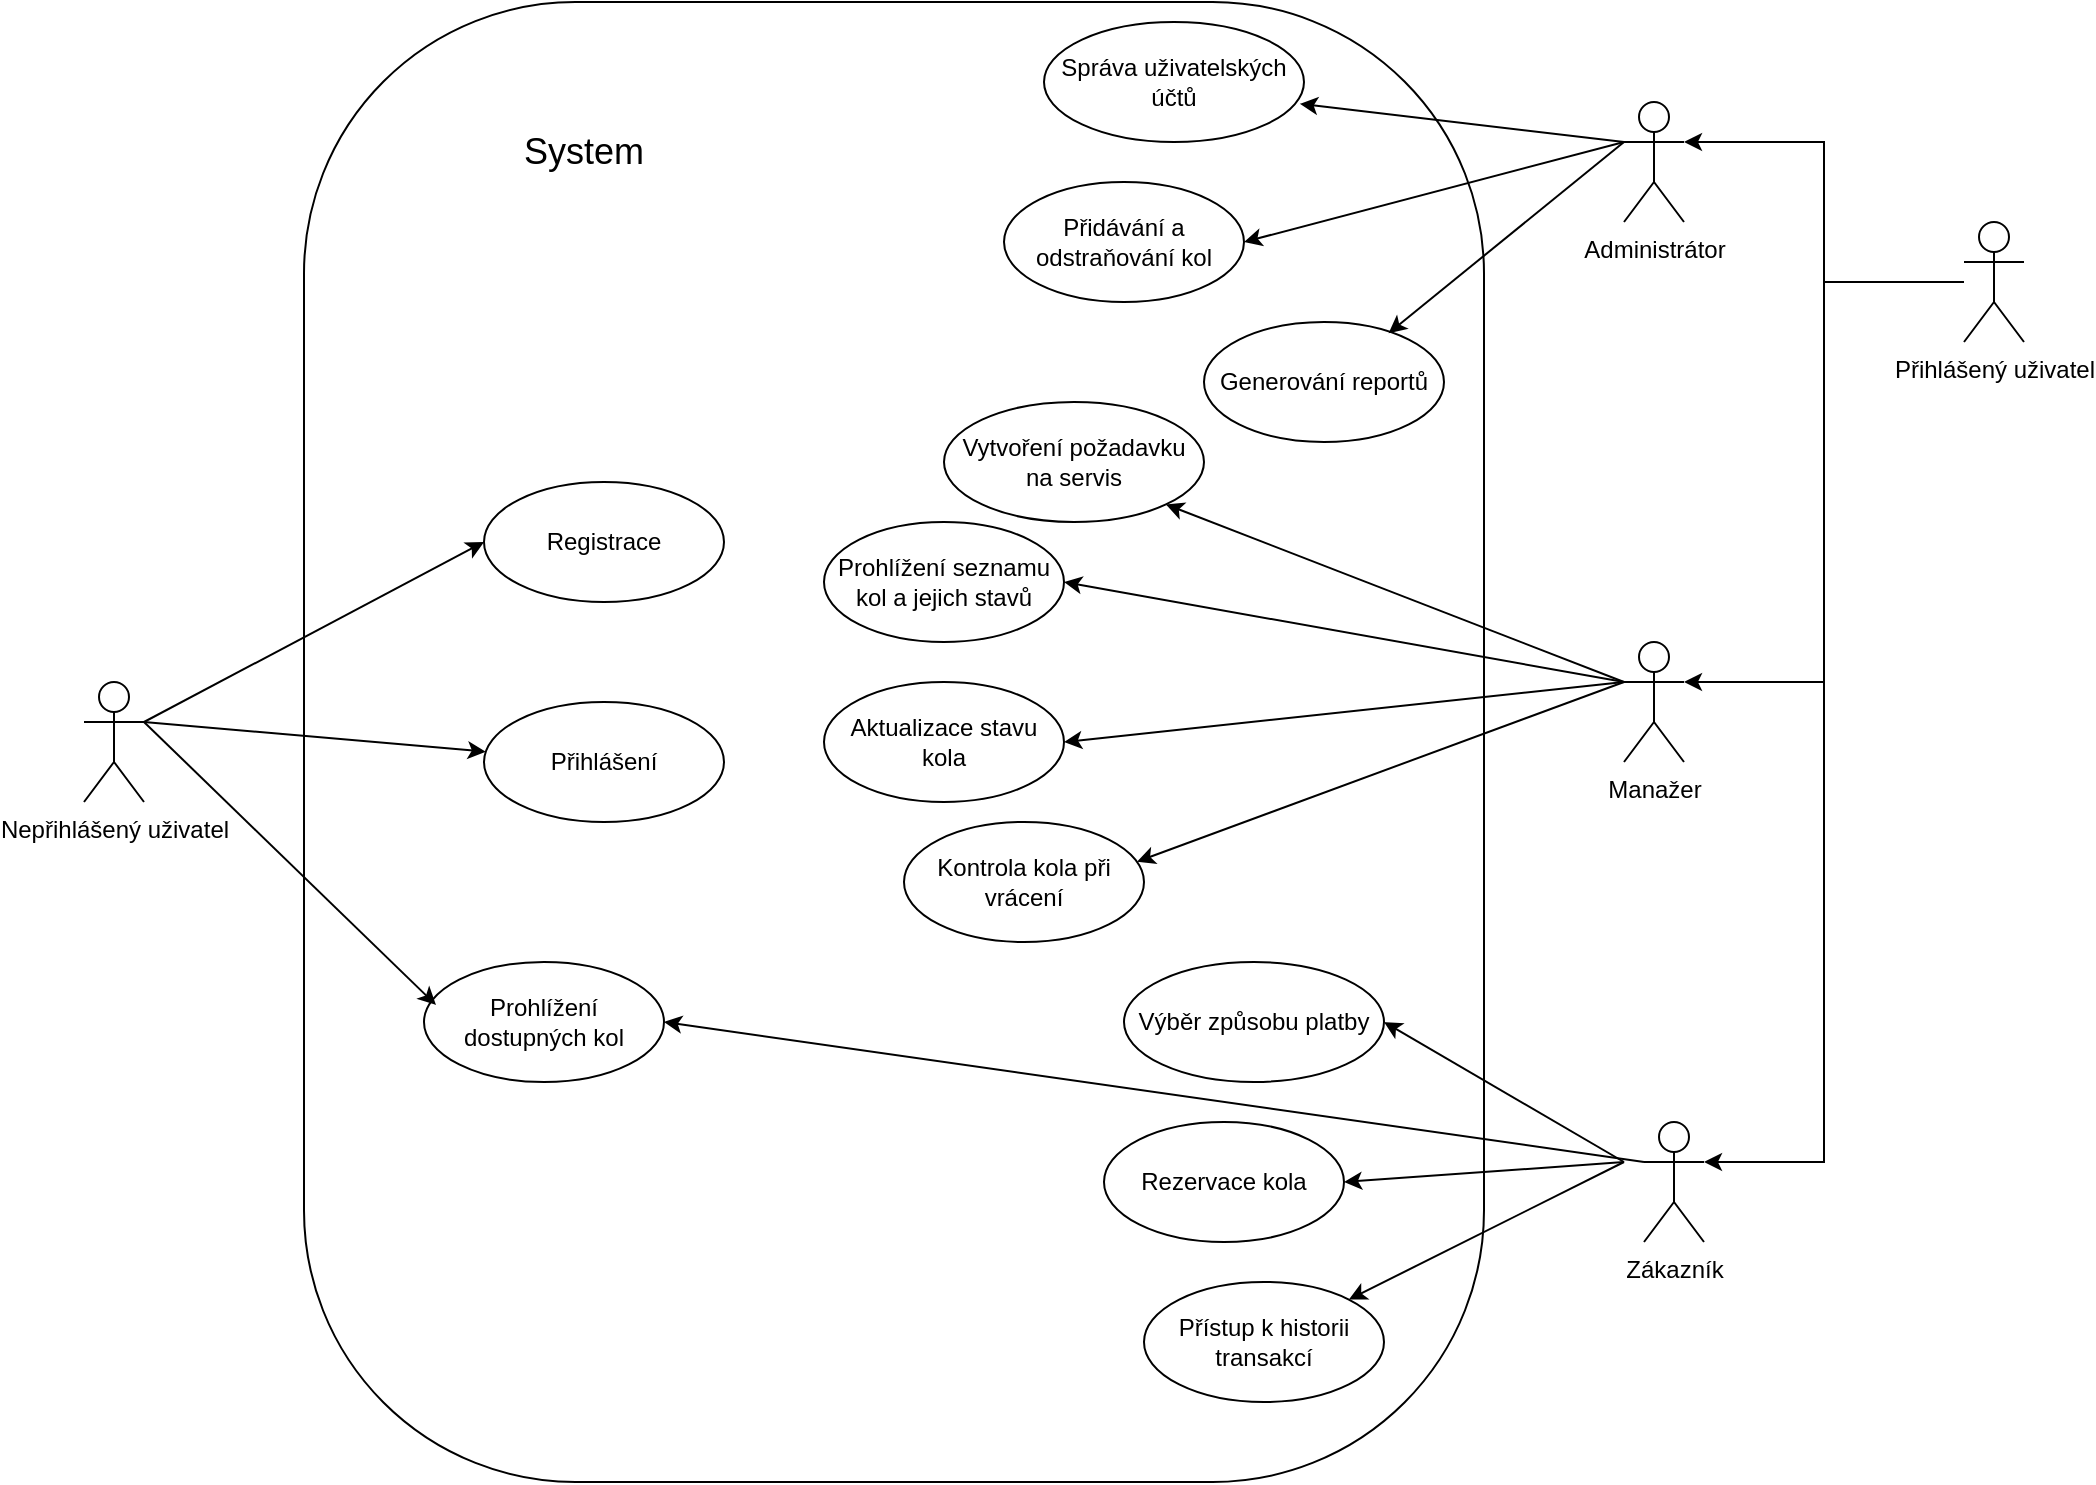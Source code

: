 <mxfile version="24.8.3">
  <diagram name="Страница — 1" id="SldNJla6I0VvS7YWMyPq">
    <mxGraphModel dx="2163" dy="1727" grid="1" gridSize="10" guides="1" tooltips="1" connect="1" arrows="1" fold="1" page="1" pageScale="1" pageWidth="827" pageHeight="1169" math="0" shadow="0">
      <root>
        <mxCell id="0" />
        <mxCell id="1" parent="0" />
        <mxCell id="AGU_7dWGJCKcF1EAAkF5-1" value="Nepřihlášený uživatel" style="shape=umlActor;verticalLabelPosition=bottom;verticalAlign=top;html=1;outlineConnect=0;" vertex="1" parent="1">
          <mxGeometry x="-190" y="260" width="30" height="60" as="geometry" />
        </mxCell>
        <mxCell id="AGU_7dWGJCKcF1EAAkF5-2" value="Přihlášený uživatel" style="shape=umlActor;verticalLabelPosition=bottom;verticalAlign=top;html=1;outlineConnect=0;" vertex="1" parent="1">
          <mxGeometry x="750" y="30" width="30" height="60" as="geometry" />
        </mxCell>
        <mxCell id="AGU_7dWGJCKcF1EAAkF5-3" value="Administrátor" style="shape=umlActor;verticalLabelPosition=bottom;verticalAlign=top;html=1;outlineConnect=0;" vertex="1" parent="1">
          <mxGeometry x="580" y="-30" width="30" height="60" as="geometry" />
        </mxCell>
        <mxCell id="AGU_7dWGJCKcF1EAAkF5-4" value="Manažer" style="shape=umlActor;verticalLabelPosition=bottom;verticalAlign=top;html=1;outlineConnect=0;" vertex="1" parent="1">
          <mxGeometry x="580" y="240" width="30" height="60" as="geometry" />
        </mxCell>
        <mxCell id="AGU_7dWGJCKcF1EAAkF5-5" value="Zákazník" style="shape=umlActor;verticalLabelPosition=bottom;verticalAlign=top;html=1;outlineConnect=0;" vertex="1" parent="1">
          <mxGeometry x="590" y="480" width="30" height="60" as="geometry" />
        </mxCell>
        <mxCell id="AGU_7dWGJCKcF1EAAkF5-9" style="edgeStyle=orthogonalEdgeStyle;rounded=0;orthogonalLoop=1;jettySize=auto;html=1;entryX=1;entryY=0.333;entryDx=0;entryDy=0;entryPerimeter=0;" edge="1" parent="1" source="AGU_7dWGJCKcF1EAAkF5-2" target="AGU_7dWGJCKcF1EAAkF5-3">
          <mxGeometry relative="1" as="geometry" />
        </mxCell>
        <mxCell id="AGU_7dWGJCKcF1EAAkF5-10" style="edgeStyle=orthogonalEdgeStyle;rounded=0;orthogonalLoop=1;jettySize=auto;html=1;entryX=1;entryY=0.333;entryDx=0;entryDy=0;entryPerimeter=0;" edge="1" parent="1" source="AGU_7dWGJCKcF1EAAkF5-2" target="AGU_7dWGJCKcF1EAAkF5-4">
          <mxGeometry relative="1" as="geometry">
            <Array as="points">
              <mxPoint x="680" y="60" />
              <mxPoint x="680" y="260" />
            </Array>
          </mxGeometry>
        </mxCell>
        <mxCell id="AGU_7dWGJCKcF1EAAkF5-11" style="edgeStyle=orthogonalEdgeStyle;rounded=0;orthogonalLoop=1;jettySize=auto;html=1;entryX=1;entryY=0.333;entryDx=0;entryDy=0;entryPerimeter=0;" edge="1" parent="1" source="AGU_7dWGJCKcF1EAAkF5-2" target="AGU_7dWGJCKcF1EAAkF5-5">
          <mxGeometry relative="1" as="geometry">
            <Array as="points">
              <mxPoint x="680" y="60" />
              <mxPoint x="680" y="500" />
            </Array>
          </mxGeometry>
        </mxCell>
        <mxCell id="AGU_7dWGJCKcF1EAAkF5-12" value="" style="rounded=1;whiteSpace=wrap;html=1;arcSize=23;" vertex="1" parent="1">
          <mxGeometry x="-80" y="-80" width="590" height="740" as="geometry" />
        </mxCell>
        <mxCell id="AGU_7dWGJCKcF1EAAkF5-13" value="Prohlížení dostupných kol" style="ellipse;whiteSpace=wrap;html=1;" vertex="1" parent="1">
          <mxGeometry x="-20" y="400" width="120" height="60" as="geometry" />
        </mxCell>
        <mxCell id="AGU_7dWGJCKcF1EAAkF5-14" value="Registrace" style="ellipse;whiteSpace=wrap;html=1;" vertex="1" parent="1">
          <mxGeometry x="10" y="160" width="120" height="60" as="geometry" />
        </mxCell>
        <mxCell id="AGU_7dWGJCKcF1EAAkF5-15" value="Přihlášení" style="ellipse;whiteSpace=wrap;html=1;" vertex="1" parent="1">
          <mxGeometry x="10" y="270" width="120" height="60" as="geometry" />
        </mxCell>
        <mxCell id="AGU_7dWGJCKcF1EAAkF5-16" value="Výběr způsobu platby" style="ellipse;whiteSpace=wrap;html=1;" vertex="1" parent="1">
          <mxGeometry x="330" y="400" width="130" height="60" as="geometry" />
        </mxCell>
        <mxCell id="AGU_7dWGJCKcF1EAAkF5-17" value="Přidávání a odstraňování kol" style="ellipse;whiteSpace=wrap;html=1;" vertex="1" parent="1">
          <mxGeometry x="270" y="10" width="120" height="60" as="geometry" />
        </mxCell>
        <mxCell id="AGU_7dWGJCKcF1EAAkF5-18" value="Kontrola kola při vrácení" style="ellipse;whiteSpace=wrap;html=1;" vertex="1" parent="1">
          <mxGeometry x="220" y="330" width="120" height="60" as="geometry" />
        </mxCell>
        <mxCell id="AGU_7dWGJCKcF1EAAkF5-19" value="Rezervace kola" style="ellipse;whiteSpace=wrap;html=1;" vertex="1" parent="1">
          <mxGeometry x="320" y="480" width="120" height="60" as="geometry" />
        </mxCell>
        <mxCell id="AGU_7dWGJCKcF1EAAkF5-20" value="Vytvoření požadavku na servis" style="ellipse;whiteSpace=wrap;html=1;" vertex="1" parent="1">
          <mxGeometry x="240" y="120" width="130" height="60" as="geometry" />
        </mxCell>
        <mxCell id="AGU_7dWGJCKcF1EAAkF5-21" value="Prohlížení seznamu kol a jejich stavů" style="ellipse;whiteSpace=wrap;html=1;" vertex="1" parent="1">
          <mxGeometry x="180" y="180" width="120" height="60" as="geometry" />
        </mxCell>
        <mxCell id="AGU_7dWGJCKcF1EAAkF5-22" value="Generování reportů" style="ellipse;whiteSpace=wrap;html=1;" vertex="1" parent="1">
          <mxGeometry x="370" y="80" width="120" height="60" as="geometry" />
        </mxCell>
        <mxCell id="AGU_7dWGJCKcF1EAAkF5-23" value="Aktualizace stavu kola" style="ellipse;whiteSpace=wrap;html=1;" vertex="1" parent="1">
          <mxGeometry x="180" y="260" width="120" height="60" as="geometry" />
        </mxCell>
        <mxCell id="AGU_7dWGJCKcF1EAAkF5-24" value="Přístup k historii transakcí" style="ellipse;whiteSpace=wrap;html=1;" vertex="1" parent="1">
          <mxGeometry x="340" y="560" width="120" height="60" as="geometry" />
        </mxCell>
        <mxCell id="AGU_7dWGJCKcF1EAAkF5-26" value="" style="endArrow=classic;html=1;rounded=0;entryX=0.05;entryY=0.358;entryDx=0;entryDy=0;entryPerimeter=0;" edge="1" parent="1" target="AGU_7dWGJCKcF1EAAkF5-13">
          <mxGeometry width="50" height="50" relative="1" as="geometry">
            <mxPoint x="-160" y="280" as="sourcePoint" />
            <mxPoint x="-10" y="410" as="targetPoint" />
          </mxGeometry>
        </mxCell>
        <mxCell id="AGU_7dWGJCKcF1EAAkF5-27" value="" style="endArrow=classic;html=1;rounded=0;" edge="1" parent="1" target="AGU_7dWGJCKcF1EAAkF5-15">
          <mxGeometry width="50" height="50" relative="1" as="geometry">
            <mxPoint x="-160" y="280" as="sourcePoint" />
            <mxPoint x="430" y="280" as="targetPoint" />
          </mxGeometry>
        </mxCell>
        <mxCell id="AGU_7dWGJCKcF1EAAkF5-28" value="" style="endArrow=classic;html=1;rounded=0;entryX=0;entryY=0.5;entryDx=0;entryDy=0;" edge="1" parent="1" target="AGU_7dWGJCKcF1EAAkF5-14">
          <mxGeometry width="50" height="50" relative="1" as="geometry">
            <mxPoint x="-160" y="280" as="sourcePoint" />
            <mxPoint x="20" y="240" as="targetPoint" />
          </mxGeometry>
        </mxCell>
        <mxCell id="AGU_7dWGJCKcF1EAAkF5-30" value="" style="endArrow=classic;html=1;rounded=0;entryX=1;entryY=0.5;entryDx=0;entryDy=0;exitX=0;exitY=0.333;exitDx=0;exitDy=0;exitPerimeter=0;" edge="1" parent="1" source="AGU_7dWGJCKcF1EAAkF5-5" target="AGU_7dWGJCKcF1EAAkF5-13">
          <mxGeometry width="50" height="50" relative="1" as="geometry">
            <mxPoint x="380" y="330" as="sourcePoint" />
            <mxPoint x="430" y="280" as="targetPoint" />
          </mxGeometry>
        </mxCell>
        <mxCell id="AGU_7dWGJCKcF1EAAkF5-32" value="" style="endArrow=classic;html=1;rounded=0;entryX=1;entryY=0.5;entryDx=0;entryDy=0;" edge="1" parent="1" target="AGU_7dWGJCKcF1EAAkF5-19">
          <mxGeometry width="50" height="50" relative="1" as="geometry">
            <mxPoint x="580" y="500" as="sourcePoint" />
            <mxPoint x="440" y="460" as="targetPoint" />
          </mxGeometry>
        </mxCell>
        <mxCell id="AGU_7dWGJCKcF1EAAkF5-33" value="" style="endArrow=classic;html=1;rounded=0;entryX=1;entryY=0.5;entryDx=0;entryDy=0;" edge="1" parent="1" target="AGU_7dWGJCKcF1EAAkF5-16">
          <mxGeometry width="50" height="50" relative="1" as="geometry">
            <mxPoint x="580" y="500" as="sourcePoint" />
            <mxPoint x="440" y="460" as="targetPoint" />
          </mxGeometry>
        </mxCell>
        <mxCell id="AGU_7dWGJCKcF1EAAkF5-35" value="" style="endArrow=classic;html=1;rounded=0;entryX=1;entryY=0;entryDx=0;entryDy=0;" edge="1" parent="1" target="AGU_7dWGJCKcF1EAAkF5-24">
          <mxGeometry width="50" height="50" relative="1" as="geometry">
            <mxPoint x="580" y="500" as="sourcePoint" />
            <mxPoint x="550" y="550" as="targetPoint" />
          </mxGeometry>
        </mxCell>
        <mxCell id="AGU_7dWGJCKcF1EAAkF5-36" value="Správa uživatelských účtů" style="ellipse;whiteSpace=wrap;html=1;" vertex="1" parent="1">
          <mxGeometry x="290" y="-70" width="130" height="60" as="geometry" />
        </mxCell>
        <mxCell id="AGU_7dWGJCKcF1EAAkF5-37" value="" style="endArrow=classic;html=1;rounded=0;entryX=1;entryY=1;entryDx=0;entryDy=0;exitX=0;exitY=0.333;exitDx=0;exitDy=0;exitPerimeter=0;" edge="1" parent="1" source="AGU_7dWGJCKcF1EAAkF5-4" target="AGU_7dWGJCKcF1EAAkF5-20">
          <mxGeometry width="50" height="50" relative="1" as="geometry">
            <mxPoint x="380" y="260" as="sourcePoint" />
            <mxPoint x="430" y="210" as="targetPoint" />
          </mxGeometry>
        </mxCell>
        <mxCell id="AGU_7dWGJCKcF1EAAkF5-38" value="" style="endArrow=classic;html=1;rounded=0;entryX=1;entryY=0.5;entryDx=0;entryDy=0;" edge="1" parent="1" target="AGU_7dWGJCKcF1EAAkF5-21">
          <mxGeometry width="50" height="50" relative="1" as="geometry">
            <mxPoint x="580" y="260" as="sourcePoint" />
            <mxPoint x="430" y="210" as="targetPoint" />
          </mxGeometry>
        </mxCell>
        <mxCell id="AGU_7dWGJCKcF1EAAkF5-39" value="" style="endArrow=classic;html=1;rounded=0;entryX=1;entryY=0.5;entryDx=0;entryDy=0;" edge="1" parent="1" target="AGU_7dWGJCKcF1EAAkF5-23">
          <mxGeometry width="50" height="50" relative="1" as="geometry">
            <mxPoint x="580" y="260" as="sourcePoint" />
            <mxPoint x="430" y="210" as="targetPoint" />
          </mxGeometry>
        </mxCell>
        <mxCell id="AGU_7dWGJCKcF1EAAkF5-40" value="" style="endArrow=classic;html=1;rounded=0;entryX=0.971;entryY=0.331;entryDx=0;entryDy=0;entryPerimeter=0;exitX=0;exitY=0.333;exitDx=0;exitDy=0;exitPerimeter=0;" edge="1" parent="1" source="AGU_7dWGJCKcF1EAAkF5-4" target="AGU_7dWGJCKcF1EAAkF5-18">
          <mxGeometry width="50" height="50" relative="1" as="geometry">
            <mxPoint x="380" y="260" as="sourcePoint" />
            <mxPoint x="430" y="210" as="targetPoint" />
          </mxGeometry>
        </mxCell>
        <mxCell id="AGU_7dWGJCKcF1EAAkF5-41" value="" style="endArrow=classic;html=1;rounded=0;entryX=0.769;entryY=0.094;entryDx=0;entryDy=0;entryPerimeter=0;" edge="1" parent="1" target="AGU_7dWGJCKcF1EAAkF5-22">
          <mxGeometry width="50" height="50" relative="1" as="geometry">
            <mxPoint x="580" y="-10" as="sourcePoint" />
            <mxPoint x="430" y="160" as="targetPoint" />
          </mxGeometry>
        </mxCell>
        <mxCell id="AGU_7dWGJCKcF1EAAkF5-42" value="" style="endArrow=classic;html=1;rounded=0;entryX=1;entryY=0.5;entryDx=0;entryDy=0;" edge="1" parent="1" target="AGU_7dWGJCKcF1EAAkF5-17">
          <mxGeometry width="50" height="50" relative="1" as="geometry">
            <mxPoint x="580" y="-10" as="sourcePoint" />
            <mxPoint x="430" y="160" as="targetPoint" />
          </mxGeometry>
        </mxCell>
        <mxCell id="AGU_7dWGJCKcF1EAAkF5-43" value="" style="endArrow=classic;html=1;rounded=0;entryX=0.984;entryY=0.682;entryDx=0;entryDy=0;entryPerimeter=0;exitX=0;exitY=0.333;exitDx=0;exitDy=0;exitPerimeter=0;" edge="1" parent="1" source="AGU_7dWGJCKcF1EAAkF5-3" target="AGU_7dWGJCKcF1EAAkF5-36">
          <mxGeometry width="50" height="50" relative="1" as="geometry">
            <mxPoint x="420" y="80" as="sourcePoint" />
            <mxPoint x="470" y="30" as="targetPoint" />
          </mxGeometry>
        </mxCell>
        <mxCell id="AGU_7dWGJCKcF1EAAkF5-44" value="&lt;font style=&quot;font-size: 18px;&quot;&gt;System&lt;/font&gt;" style="text;html=1;align=center;verticalAlign=middle;whiteSpace=wrap;rounded=0;" vertex="1" parent="1">
          <mxGeometry x="30" y="-20" width="60" height="30" as="geometry" />
        </mxCell>
      </root>
    </mxGraphModel>
  </diagram>
</mxfile>
